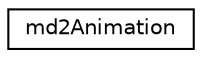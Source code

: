 digraph "Graphical Class Hierarchy"
{
 // LATEX_PDF_SIZE
  edge [fontname="Helvetica",fontsize="10",labelfontname="Helvetica",labelfontsize="10"];
  node [fontname="Helvetica",fontsize="10",shape=record];
  rankdir="LR";
  Node0 [label="md2Animation",height=0.2,width=0.4,color="black", fillcolor="white", style="filled",URL="$structmd2_animation.html",tooltip=" "];
}
